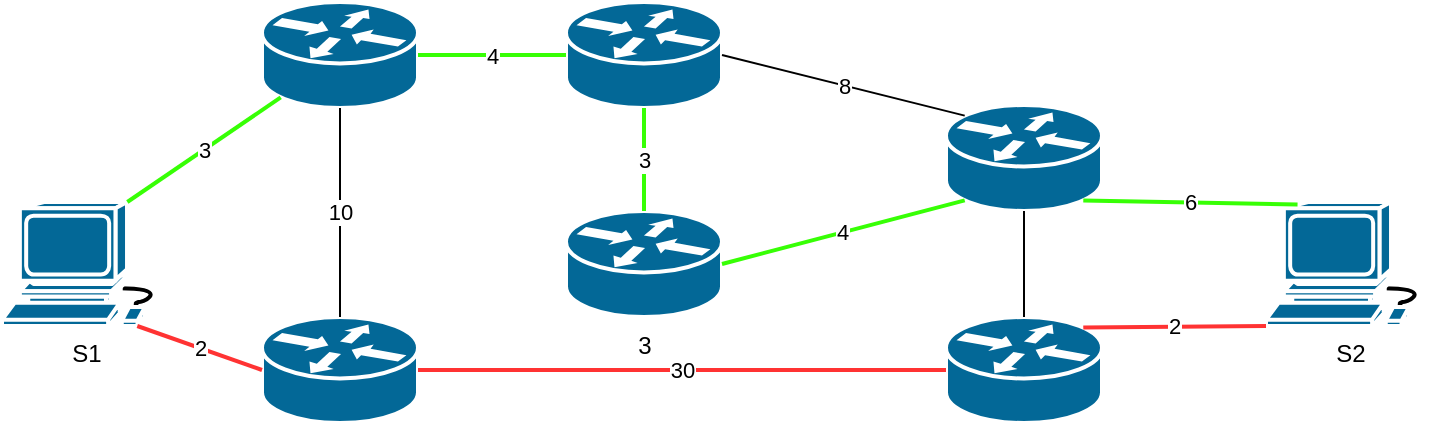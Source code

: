 <mxfile version="12.9.3" type="device"><diagram id="knl7fcqoCf86i8m0hxpE" name="Page-1"><mxGraphModel dx="1102" dy="636" grid="1" gridSize="10" guides="1" tooltips="1" connect="1" arrows="1" fold="1" page="1" pageScale="1" pageWidth="850" pageHeight="1100" math="0" shadow="0"><root><mxCell id="0"/><mxCell id="1" parent="0"/><mxCell id="iDMlgEggUfUjsQAszqUg-1" value="S1" style="shape=mxgraph.cisco.computers_and_peripherals.workstation;html=1;pointerEvents=1;dashed=0;fillColor=#036897;strokeColor=#ffffff;strokeWidth=2;verticalLabelPosition=bottom;verticalAlign=top;align=center;outlineConnect=0;" parent="1" vertex="1"><mxGeometry x="20" y="190" width="83" height="62" as="geometry"/></mxCell><mxCell id="iDMlgEggUfUjsQAszqUg-2" value="S2" style="shape=mxgraph.cisco.computers_and_peripherals.workstation;html=1;pointerEvents=1;dashed=0;fillColor=#036897;strokeColor=#ffffff;strokeWidth=2;verticalLabelPosition=bottom;verticalAlign=top;align=center;outlineConnect=0;" parent="1" vertex="1"><mxGeometry x="652" y="190" width="83" height="62" as="geometry"/></mxCell><mxCell id="iDMlgEggUfUjsQAszqUg-3" value="" style="shape=mxgraph.cisco.routers.router;html=1;pointerEvents=1;dashed=0;fillColor=#036897;strokeColor=#ffffff;strokeWidth=2;verticalLabelPosition=top;verticalAlign=bottom;align=center;outlineConnect=0;labelPosition=center;" parent="1" vertex="1"><mxGeometry x="150" y="90" width="78" height="53" as="geometry"/></mxCell><mxCell id="iDMlgEggUfUjsQAszqUg-4" value="" style="shape=mxgraph.cisco.routers.router;html=1;pointerEvents=1;dashed=0;fillColor=#036897;strokeColor=#ffffff;strokeWidth=2;verticalLabelPosition=bottom;verticalAlign=top;align=center;outlineConnect=0;" parent="1" vertex="1"><mxGeometry x="150" y="247.5" width="78" height="53" as="geometry"/></mxCell><mxCell id="iDMlgEggUfUjsQAszqUg-5" value="" style="shape=mxgraph.cisco.routers.router;html=1;pointerEvents=1;dashed=0;fillColor=#036897;strokeColor=#ffffff;strokeWidth=2;verticalLabelPosition=top;verticalAlign=bottom;align=center;outlineConnect=0;labelPosition=center;" parent="1" vertex="1"><mxGeometry x="302" y="90" width="78" height="53" as="geometry"/></mxCell><mxCell id="iDMlgEggUfUjsQAszqUg-7" value="3" style="shape=mxgraph.cisco.routers.router;html=1;pointerEvents=1;dashed=0;fillColor=#036897;strokeColor=#ffffff;strokeWidth=2;verticalLabelPosition=bottom;verticalAlign=top;align=center;outlineConnect=0;" parent="1" vertex="1"><mxGeometry x="302" y="194.5" width="78" height="53" as="geometry"/></mxCell><mxCell id="iDMlgEggUfUjsQAszqUg-8" value="" style="shape=mxgraph.cisco.routers.router;html=1;pointerEvents=1;dashed=0;fillColor=#036897;strokeColor=#ffffff;strokeWidth=2;verticalLabelPosition=top;verticalAlign=bottom;align=center;outlineConnect=0;labelPosition=center;" parent="1" vertex="1"><mxGeometry x="492" y="141.5" width="78" height="53" as="geometry"/></mxCell><mxCell id="iDMlgEggUfUjsQAszqUg-9" value="" style="shape=mxgraph.cisco.routers.router;html=1;pointerEvents=1;dashed=0;fillColor=#036897;strokeColor=#ffffff;strokeWidth=2;verticalLabelPosition=bottom;verticalAlign=top;align=center;outlineConnect=0;" parent="1" vertex="1"><mxGeometry x="492" y="247.5" width="78" height="53" as="geometry"/></mxCell><mxCell id="iDMlgEggUfUjsQAszqUg-17" value="2" style="endArrow=none;html=1;entryX=0.815;entryY=1;entryDx=0;entryDy=0;entryPerimeter=0;exitX=0;exitY=0.5;exitDx=0;exitDy=0;exitPerimeter=0;strokeColor=#FF3333;strokeWidth=2;" parent="1" source="iDMlgEggUfUjsQAszqUg-4" target="iDMlgEggUfUjsQAszqUg-1" edge="1"><mxGeometry width="50" height="50" relative="1" as="geometry"><mxPoint x="40" y="350" as="sourcePoint"/><mxPoint x="209" y="247.5" as="targetPoint"/></mxGeometry></mxCell><mxCell id="iDMlgEggUfUjsQAszqUg-18" value="30" style="endArrow=none;html=1;entryX=0;entryY=0.5;entryDx=0;entryDy=0;entryPerimeter=0;exitX=1;exitY=0.5;exitDx=0;exitDy=0;exitPerimeter=0;strokeWidth=2;strokeColor=#FF3333;" parent="1" source="iDMlgEggUfUjsQAszqUg-4" target="iDMlgEggUfUjsQAszqUg-9" edge="1"><mxGeometry width="50" height="50" relative="1" as="geometry"><mxPoint x="380" y="316.5" as="sourcePoint"/><mxPoint x="462" y="240" as="targetPoint"/></mxGeometry></mxCell><mxCell id="iDMlgEggUfUjsQAszqUg-21" value="4" style="endArrow=none;html=1;entryX=0.12;entryY=0.9;entryDx=0;entryDy=0;entryPerimeter=0;exitX=1;exitY=0.5;exitDx=0;exitDy=0;exitPerimeter=0;strokeColor=#37FF05;strokeWidth=2;" parent="1" source="iDMlgEggUfUjsQAszqUg-7" target="iDMlgEggUfUjsQAszqUg-8" edge="1"><mxGeometry width="50" height="50" relative="1" as="geometry"><mxPoint x="392" y="220" as="sourcePoint"/><mxPoint x="462" y="170" as="targetPoint"/></mxGeometry></mxCell><mxCell id="iDMlgEggUfUjsQAszqUg-23" value="6" style="endArrow=none;html=1;entryX=0.88;entryY=0.9;entryDx=0;entryDy=0;entryPerimeter=0;exitX=0.19;exitY=0.02;exitDx=0;exitDy=0;exitPerimeter=0;strokeColor=#37FF05;strokeWidth=2;" parent="1" edge="1"><mxGeometry width="50" height="50" relative="1" as="geometry"><mxPoint x="667.77" y="191.24" as="sourcePoint"/><mxPoint x="560.64" y="189.2" as="targetPoint"/></mxGeometry></mxCell><mxCell id="iDMlgEggUfUjsQAszqUg-24" value="2" style="endArrow=none;html=1;entryX=0;entryY=1;entryDx=0;entryDy=0;entryPerimeter=0;exitX=0.88;exitY=0.1;exitDx=0;exitDy=0;exitPerimeter=0;strokeColor=#FF3333;strokeWidth=2;" parent="1" source="iDMlgEggUfUjsQAszqUg-9" target="iDMlgEggUfUjsQAszqUg-2" edge="1"><mxGeometry width="50" height="50" relative="1" as="geometry"><mxPoint x="582" y="380" as="sourcePoint"/><mxPoint x="632" y="330" as="targetPoint"/></mxGeometry></mxCell><mxCell id="iDMlgEggUfUjsQAszqUg-28" value="3" style="endArrow=none;html=1;strokeColor=#37FF05;strokeWidth=2;entryX=0.12;entryY=0.9;entryDx=0;entryDy=0;entryPerimeter=0;exitX=0.755;exitY=0;exitDx=0;exitDy=0;exitPerimeter=0;" parent="1" source="iDMlgEggUfUjsQAszqUg-1" target="iDMlgEggUfUjsQAszqUg-3" edge="1"><mxGeometry width="50" height="50" relative="1" as="geometry"><mxPoint x="150" y="230" as="sourcePoint"/><mxPoint x="200" y="180" as="targetPoint"/></mxGeometry></mxCell><mxCell id="iDMlgEggUfUjsQAszqUg-29" value="4" style="endArrow=none;html=1;strokeColor=#37FF05;strokeWidth=2;entryX=0;entryY=0.5;entryDx=0;entryDy=0;entryPerimeter=0;exitX=1;exitY=0.5;exitDx=0;exitDy=0;exitPerimeter=0;" parent="1" source="iDMlgEggUfUjsQAszqUg-3" target="iDMlgEggUfUjsQAszqUg-5" edge="1"><mxGeometry width="50" height="50" relative="1" as="geometry"><mxPoint x="170.005" y="190" as="sourcePoint"/><mxPoint x="246.7" y="137.7" as="targetPoint"/></mxGeometry></mxCell><mxCell id="iDMlgEggUfUjsQAszqUg-30" value="3" style="endArrow=none;html=1;strokeColor=#37FF05;strokeWidth=2;entryX=0.5;entryY=1;entryDx=0;entryDy=0;entryPerimeter=0;exitX=0.5;exitY=0;exitDx=0;exitDy=0;exitPerimeter=0;" parent="1" source="iDMlgEggUfUjsQAszqUg-7" target="iDMlgEggUfUjsQAszqUg-5" edge="1"><mxGeometry width="50" height="50" relative="1" as="geometry"><mxPoint x="102.665" y="210" as="sourcePoint"/><mxPoint x="179.36" y="157.7" as="targetPoint"/></mxGeometry></mxCell><mxCell id="iDMlgEggUfUjsQAszqUg-32" value="8" style="endArrow=none;html=1;strokeColor=#000000;strokeWidth=1;exitX=1;exitY=0.5;exitDx=0;exitDy=0;exitPerimeter=0;entryX=0.12;entryY=0.1;entryDx=0;entryDy=0;entryPerimeter=0;" parent="1" source="iDMlgEggUfUjsQAszqUg-5" target="iDMlgEggUfUjsQAszqUg-8" edge="1"><mxGeometry width="50" height="50" relative="1" as="geometry"><mxPoint x="430" y="120" as="sourcePoint"/><mxPoint x="480" y="70" as="targetPoint"/></mxGeometry></mxCell><mxCell id="iDMlgEggUfUjsQAszqUg-33" value="10" style="endArrow=none;html=1;strokeColor=#000000;strokeWidth=1;entryX=0.5;entryY=1;entryDx=0;entryDy=0;entryPerimeter=0;exitX=0.5;exitY=0;exitDx=0;exitDy=0;exitPerimeter=0;" parent="1" source="iDMlgEggUfUjsQAszqUg-4" target="iDMlgEggUfUjsQAszqUg-3" edge="1"><mxGeometry width="50" height="50" relative="1" as="geometry"><mxPoint x="200" y="430" as="sourcePoint"/><mxPoint x="250" y="380" as="targetPoint"/></mxGeometry></mxCell><mxCell id="iDMlgEggUfUjsQAszqUg-34" value="" style="endArrow=none;html=1;strokeColor=#000000;strokeWidth=1;entryX=0.5;entryY=1;entryDx=0;entryDy=0;entryPerimeter=0;exitX=0.5;exitY=0;exitDx=0;exitDy=0;exitPerimeter=0;" parent="1" source="iDMlgEggUfUjsQAszqUg-9" target="iDMlgEggUfUjsQAszqUg-8" edge="1"><mxGeometry width="50" height="50" relative="1" as="geometry"><mxPoint x="330" y="380" as="sourcePoint"/><mxPoint x="380" y="330" as="targetPoint"/></mxGeometry></mxCell></root></mxGraphModel></diagram></mxfile>